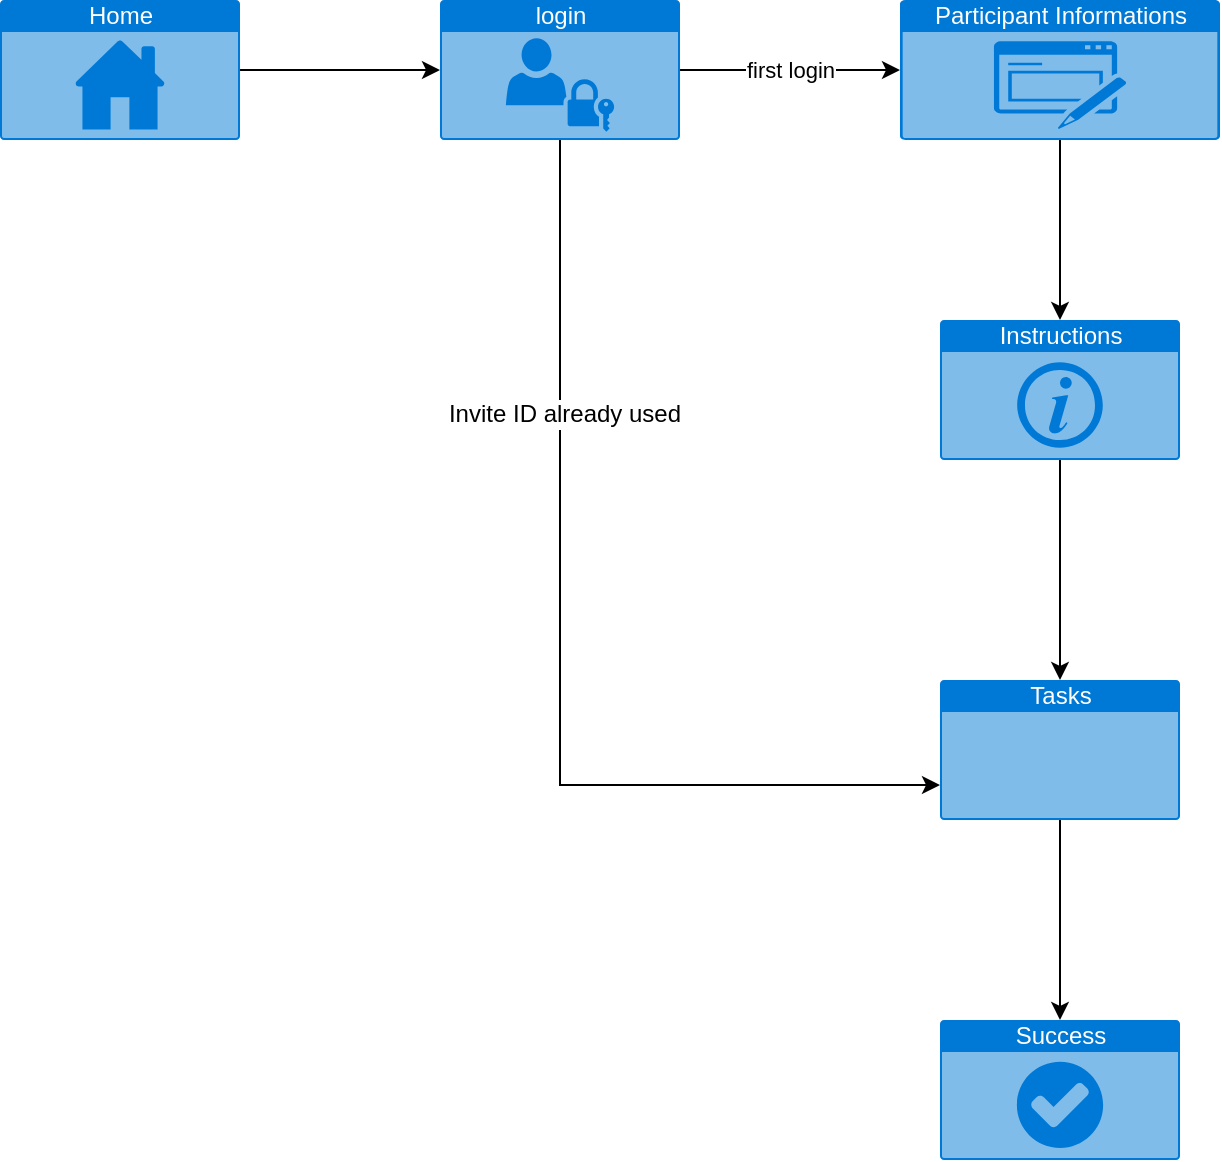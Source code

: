 <mxfile version="12.1.3" type="device" pages="1"><diagram id="rOZfEsLGKMQJM3e-C2MC" name="Page-1"><mxGraphModel dx="1408" dy="780" grid="1" gridSize="10" guides="1" tooltips="1" connect="1" arrows="1" fold="1" page="1" pageScale="1" pageWidth="827" pageHeight="1169" math="0" shadow="0"><root><mxCell id="0"/><mxCell id="1" parent="0"/><mxCell id="Rho4qHOc37NR40tIxmik-74" style="edgeStyle=orthogonalEdgeStyle;rounded=0;orthogonalLoop=1;jettySize=auto;html=1;" edge="1" parent="1" source="Rho4qHOc37NR40tIxmik-54" target="Rho4qHOc37NR40tIxmik-73"><mxGeometry relative="1" as="geometry"/></mxCell><mxCell id="Rho4qHOc37NR40tIxmik-54" value="Tasks" style="html=1;strokeColor=none;fillColor=#0079D6;labelPosition=center;verticalLabelPosition=middle;verticalAlign=top;align=center;fontSize=12;outlineConnect=0;spacingTop=-6;fontColor=#FFFFFF;shape=mxgraph.sitemap.page;" vertex="1" parent="1"><mxGeometry x="580" y="410" width="120" height="70" as="geometry"/></mxCell><mxCell id="Rho4qHOc37NR40tIxmik-70" style="edgeStyle=orthogonalEdgeStyle;rounded=0;orthogonalLoop=1;jettySize=auto;html=1;" edge="1" parent="1" source="Rho4qHOc37NR40tIxmik-55" target="Rho4qHOc37NR40tIxmik-69"><mxGeometry relative="1" as="geometry"/></mxCell><mxCell id="Rho4qHOc37NR40tIxmik-55" value="Participant Informations" style="html=1;strokeColor=none;fillColor=#0079D6;labelPosition=center;verticalLabelPosition=middle;verticalAlign=top;align=center;fontSize=12;outlineConnect=0;spacingTop=-6;fontColor=#FFFFFF;shape=mxgraph.sitemap.form;" vertex="1" parent="1"><mxGeometry x="560" y="70" width="160" height="70" as="geometry"/></mxCell><mxCell id="Rho4qHOc37NR40tIxmik-68" value="first login" style="edgeStyle=orthogonalEdgeStyle;rounded=0;orthogonalLoop=1;jettySize=auto;html=1;" edge="1" parent="1" source="Rho4qHOc37NR40tIxmik-56" target="Rho4qHOc37NR40tIxmik-55"><mxGeometry relative="1" as="geometry"/></mxCell><mxCell id="Rho4qHOc37NR40tIxmik-75" style="edgeStyle=orthogonalEdgeStyle;rounded=0;orthogonalLoop=1;jettySize=auto;html=1;entryX=0;entryY=0.75;entryDx=0;entryDy=0;entryPerimeter=0;" edge="1" parent="1" source="Rho4qHOc37NR40tIxmik-56" target="Rho4qHOc37NR40tIxmik-54"><mxGeometry relative="1" as="geometry"><Array as="points"><mxPoint x="390" y="463"/></Array></mxGeometry></mxCell><mxCell id="Rho4qHOc37NR40tIxmik-77" value="Invite ID already used" style="text;html=1;resizable=0;points=[];align=center;verticalAlign=middle;labelBackgroundColor=#ffffff;" vertex="1" connectable="0" parent="Rho4qHOc37NR40tIxmik-75"><mxGeometry x="-0.466" y="2" relative="1" as="geometry"><mxPoint as="offset"/></mxGeometry></mxCell><mxCell id="Rho4qHOc37NR40tIxmik-56" value="login" style="html=1;strokeColor=none;fillColor=#0079D6;labelPosition=center;verticalLabelPosition=middle;verticalAlign=top;align=center;fontSize=12;outlineConnect=0;spacingTop=-6;fontColor=#FFFFFF;shape=mxgraph.sitemap.login;" vertex="1" parent="1"><mxGeometry x="330" y="70" width="120" height="70" as="geometry"/></mxCell><mxCell id="Rho4qHOc37NR40tIxmik-66" style="edgeStyle=orthogonalEdgeStyle;rounded=0;orthogonalLoop=1;jettySize=auto;html=1;" edge="1" parent="1" source="Rho4qHOc37NR40tIxmik-64" target="Rho4qHOc37NR40tIxmik-56"><mxGeometry relative="1" as="geometry"/></mxCell><mxCell id="Rho4qHOc37NR40tIxmik-64" value="Home" style="html=1;strokeColor=none;fillColor=#0079D6;labelPosition=center;verticalLabelPosition=middle;verticalAlign=top;align=center;fontSize=12;outlineConnect=0;spacingTop=-6;fontColor=#FFFFFF;shape=mxgraph.sitemap.home;" vertex="1" parent="1"><mxGeometry x="110" y="70" width="120" height="70" as="geometry"/></mxCell><mxCell id="Rho4qHOc37NR40tIxmik-72" style="edgeStyle=orthogonalEdgeStyle;rounded=0;orthogonalLoop=1;jettySize=auto;html=1;" edge="1" parent="1" source="Rho4qHOc37NR40tIxmik-69" target="Rho4qHOc37NR40tIxmik-54"><mxGeometry relative="1" as="geometry"/></mxCell><mxCell id="Rho4qHOc37NR40tIxmik-69" value="Instructions" style="html=1;strokeColor=none;fillColor=#0079D6;labelPosition=center;verticalLabelPosition=middle;verticalAlign=top;align=center;fontSize=12;outlineConnect=0;spacingTop=-6;fontColor=#FFFFFF;shape=mxgraph.sitemap.info;" vertex="1" parent="1"><mxGeometry x="580" y="230" width="120" height="70" as="geometry"/></mxCell><mxCell id="Rho4qHOc37NR40tIxmik-73" value="Success" style="html=1;strokeColor=none;fillColor=#0079D6;labelPosition=center;verticalLabelPosition=middle;verticalAlign=top;align=center;fontSize=12;outlineConnect=0;spacingTop=-6;fontColor=#FFFFFF;shape=mxgraph.sitemap.success;" vertex="1" parent="1"><mxGeometry x="580" y="580" width="120" height="70" as="geometry"/></mxCell></root></mxGraphModel></diagram></mxfile>
